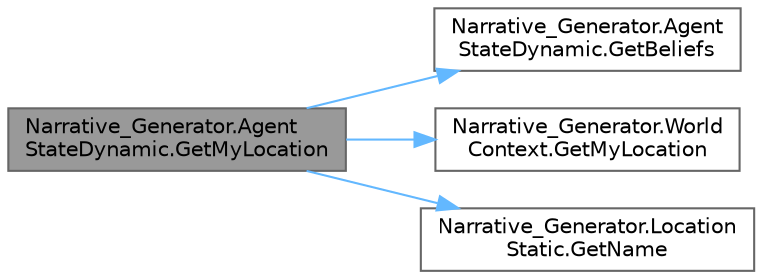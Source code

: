 digraph "Narrative_Generator.AgentStateDynamic.GetMyLocation"
{
 // LATEX_PDF_SIZE
  bgcolor="transparent";
  edge [fontname=Helvetica,fontsize=10,labelfontname=Helvetica,labelfontsize=10];
  node [fontname=Helvetica,fontsize=10,shape=box,height=0.2,width=0.4];
  rankdir="LR";
  Node1 [label="Narrative_Generator.Agent\lStateDynamic.GetMyLocation",height=0.2,width=0.4,color="gray40", fillcolor="grey60", style="filled", fontcolor="black",tooltip="Returns information about the location in which this agent is located (according to his beliefs)."];
  Node1 -> Node2 [color="steelblue1",style="solid"];
  Node2 [label="Narrative_Generator.Agent\lStateDynamic.GetBeliefs",height=0.2,width=0.4,color="grey40", fillcolor="white", style="filled",URL="$class_narrative___generator_1_1_agent_state_dynamic.html#af6ebc897d6bda2c0dbdc7ef47e5d4efc",tooltip="The method allows to receive information about the agent's beliefs about the storyworld (environment)..."];
  Node1 -> Node3 [color="steelblue1",style="solid"];
  Node3 [label="Narrative_Generator.World\lContext.GetMyLocation",height=0.2,width=0.4,color="grey40", fillcolor="white", style="filled",URL="$class_narrative___generator_1_1_world_context.html#a661f506590b8ecbd9d2c1a757adb09d6",tooltip="Returns the location where the agent thinks he is."];
  Node1 -> Node4 [color="steelblue1",style="solid"];
  Node4 [label="Narrative_Generator.Location\lStatic.GetName",height=0.2,width=0.4,color="grey40", fillcolor="white", style="filled",URL="$class_narrative___generator_1_1_location_static.html#a3a196080501e30adb03f127eba710d47",tooltip="Method that returns the name of the location."];
}
